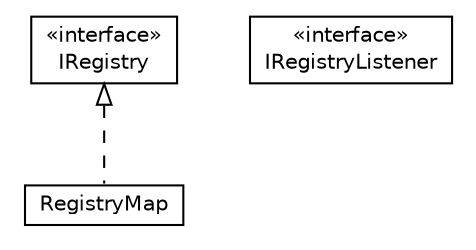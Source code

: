 #!/usr/local/bin/dot
#
# Class diagram 
# Generated by UMLGraph version R5_6-24-gf6e263 (http://www.umlgraph.org/)
#

digraph G {
	edge [fontname="Helvetica",fontsize=10,labelfontname="Helvetica",labelfontsize=10];
	node [fontname="Helvetica",fontsize=10,shape=plaintext];
	nodesep=0.25;
	ranksep=0.5;
	// org.universAAL.middleware.bus.model.util.RegistryMap
	c170040 [label=<<table title="org.universAAL.middleware.bus.model.util.RegistryMap" border="0" cellborder="1" cellspacing="0" cellpadding="2" port="p" href="./RegistryMap.html">
		<tr><td><table border="0" cellspacing="0" cellpadding="1">
<tr><td align="center" balign="center"> RegistryMap </td></tr>
		</table></td></tr>
		</table>>, URL="./RegistryMap.html", fontname="Helvetica", fontcolor="black", fontsize=10.0];
	// org.universAAL.middleware.bus.model.util.IRegistryListener
	c170041 [label=<<table title="org.universAAL.middleware.bus.model.util.IRegistryListener" border="0" cellborder="1" cellspacing="0" cellpadding="2" port="p" href="./IRegistryListener.html">
		<tr><td><table border="0" cellspacing="0" cellpadding="1">
<tr><td align="center" balign="center"> &#171;interface&#187; </td></tr>
<tr><td align="center" balign="center"> IRegistryListener </td></tr>
		</table></td></tr>
		</table>>, URL="./IRegistryListener.html", fontname="Helvetica", fontcolor="black", fontsize=10.0];
	// org.universAAL.middleware.bus.model.util.IRegistry
	c170042 [label=<<table title="org.universAAL.middleware.bus.model.util.IRegistry" border="0" cellborder="1" cellspacing="0" cellpadding="2" port="p" href="./IRegistry.html">
		<tr><td><table border="0" cellspacing="0" cellpadding="1">
<tr><td align="center" balign="center"> &#171;interface&#187; </td></tr>
<tr><td align="center" balign="center"> IRegistry </td></tr>
		</table></td></tr>
		</table>>, URL="./IRegistry.html", fontname="Helvetica", fontcolor="black", fontsize=10.0];
	//org.universAAL.middleware.bus.model.util.RegistryMap implements org.universAAL.middleware.bus.model.util.IRegistry
	c170042:p -> c170040:p [dir=back,arrowtail=empty,style=dashed];
}

